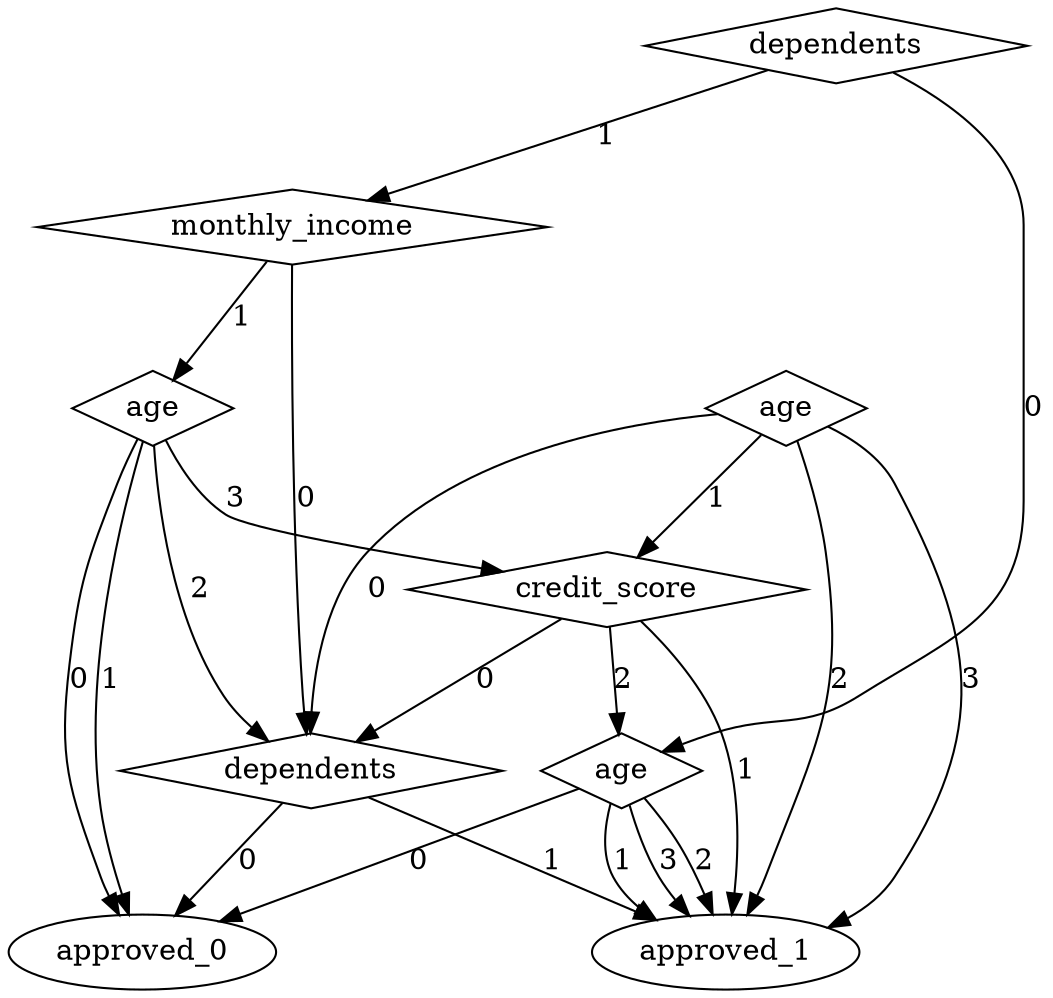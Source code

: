 digraph {
node [label=approved_1,style=""] approved_1
node [label=approved_1,style=""] approved_1
node [label=approved_1,style=""] approved_1
node [label=approved_0,style=""] approved_0
node [label=approved_1,style=""] approved_1
node [label=approved_0,style=""] approved_0
node [label=approved_1,style=""] approved_1
node [label=approved_0,style=""] approved_0
node [label=approved_0,style=""] approved_0
node [label=approved_1,style=""] approved_1
node [label=approved_1,style=""] approved_1
node [label=age,shape="diamond",style=""] 6
node [label=dependents,shape="diamond",style=""] 5
node [label=credit_score,shape="diamond",style=""] 4
node [label=age,shape="diamond",style=""] 3
node [label=age,shape="diamond",style=""] 2
node [label=monthly_income,shape="diamond",style=""] 1
node [label=dependents,shape="diamond",style=""] 0

6 -> approved_1 [label="3"]
6 -> approved_1 [label="2"]
6 -> approved_1 [label="1"]
6 -> approved_0 [label="0"]
5 -> approved_1 [label="1"]
5 -> approved_0 [label="0"]
4 -> 6 [label="2"]
4 -> approved_1 [label="1"]
4 -> 5 [label="0"]
3 -> 4 [label="3"]
3 -> 5 [label="2"]
3 -> approved_0 [label="1"]
3 -> approved_0 [label="0"]
2 -> approved_1 [label="3"]
2 -> approved_1 [label="2"]
2 -> 4 [label="1"]
2 -> 5 [label="0"]
1 -> 3 [label="1"]
1 -> 5 [label="0"]
0 -> 1 [label="1"]
0 -> 6 [label="0"]
}